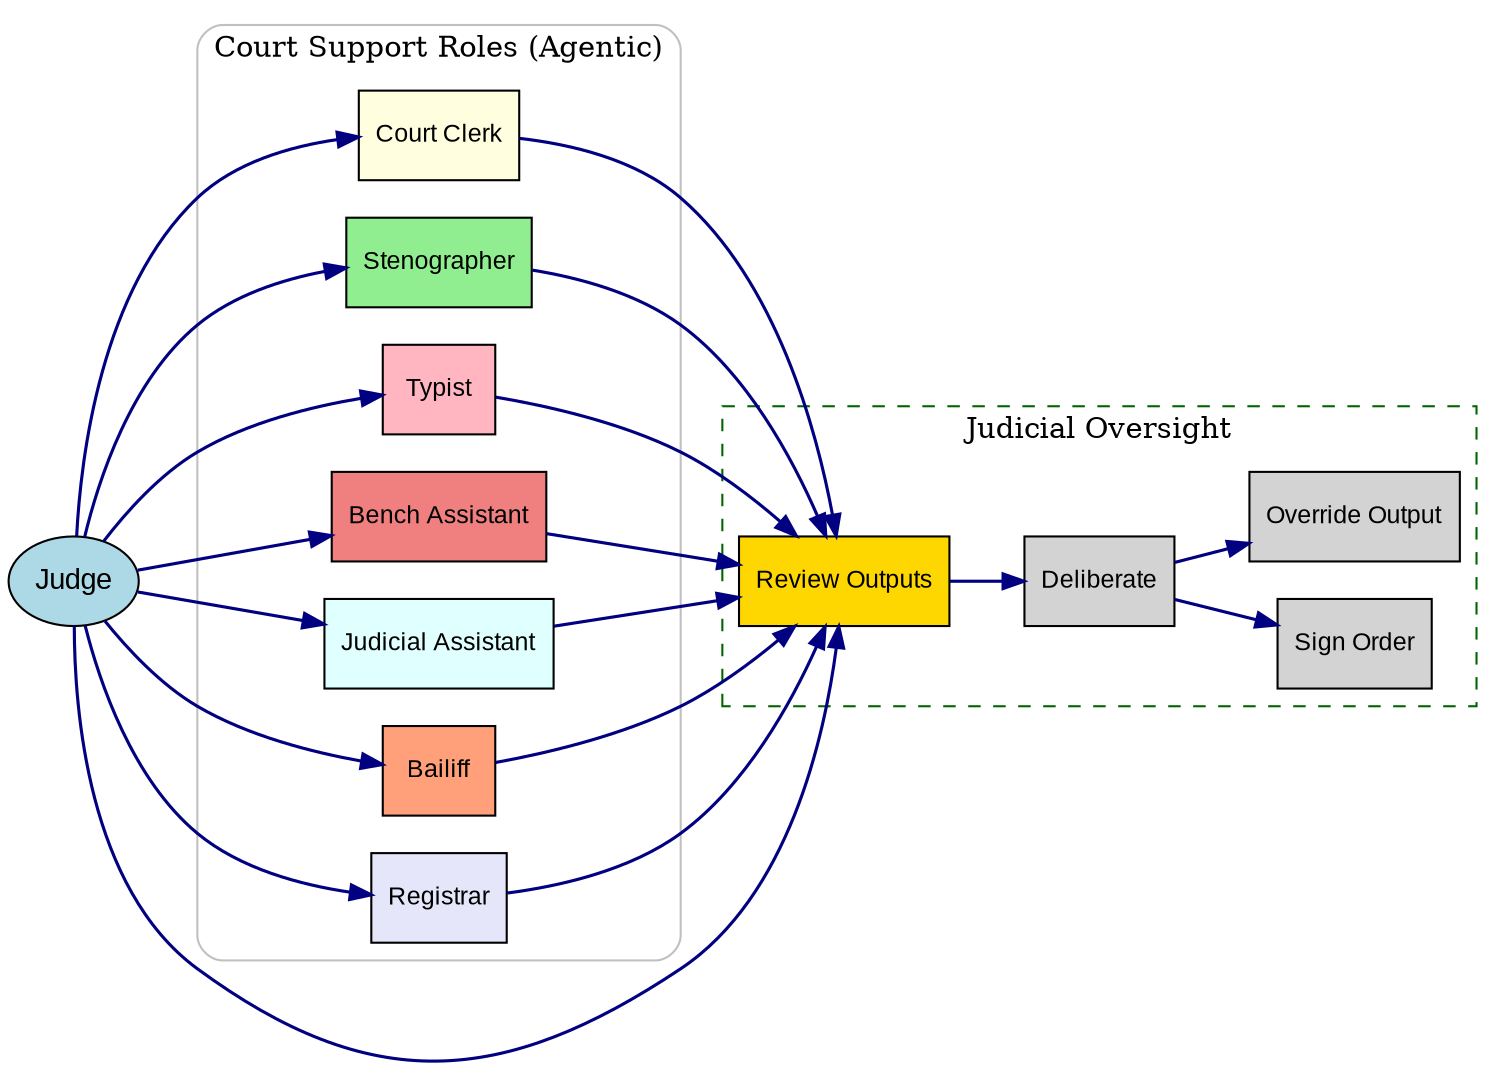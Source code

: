 digraph JudgeSupportAgentic_NoPrompts {
    rankdir=LR;
    bgcolor="white";
    node [shape=box, style=filled, fontsize=12, fontname="Arial", height=0.6];
    edge [color="navy", penwidth=1.5];

    // Central Judge Node
    Judge [shape=ellipse, fillcolor="lightblue", fontsize=14, label="Judge"];

    // Abstracted Role Clusters
    subgraph cluster_AgentRoles {
        label="Court Support Roles (Agentic)";
        style=rounded;
        color="gray";
        fontcolor="black";

        Clerk [fillcolor="lightyellow", label="Court Clerk"];
        Stenographer [fillcolor="lightgreen", label="Stenographer"];
        Typist [fillcolor="lightpink", label="Typist"];
        BenchAssistant [fillcolor="lightcoral", label="Bench Assistant"];
        JudicialAssistant [fillcolor="lightcyan", label="Judicial Assistant"];
        Bailiff [fillcolor="lightsalmon", label="Bailiff"];
        Registrar [fillcolor="lavender", label="Registrar"];
    }

    // Judicial Oversight
    subgraph cluster_JudgeLayer {
        label="Judicial Oversight";
        style=dashed;
        color="darkgreen";

        "Review Outputs" [fillcolor="gold", shape=box];
        "Deliberate" [fillcolor="lightgray", shape=box];
        "Sign Order" [fillcolor="lightgray", shape=box];
        "Override" [fillcolor="lightgray", label="Override Output"];
    }

    // Role to Review Flow
    Clerk             -> "Review Outputs";
    Stenographer      -> "Review Outputs";
    Typist            -> "Review Outputs";
    BenchAssistant    -> "Review Outputs";
    JudicialAssistant -> "Review Outputs";
    Bailiff           -> "Review Outputs";
    Registrar         -> "Review Outputs";

    // Review & Decision Flow
    Judge -> "Review Outputs";
    "Review Outputs" -> "Deliberate";
    "Deliberate" -> "Sign Order";
    "Deliberate" -> "Override";

    // Optional: Judge directly supervising roles
    Judge -> Clerk;
    Judge -> Stenographer;
    Judge -> Typist;
    Judge -> BenchAssistant;
    Judge -> JudicialAssistant;
    Judge -> Bailiff;
    Judge -> Registrar;
}
